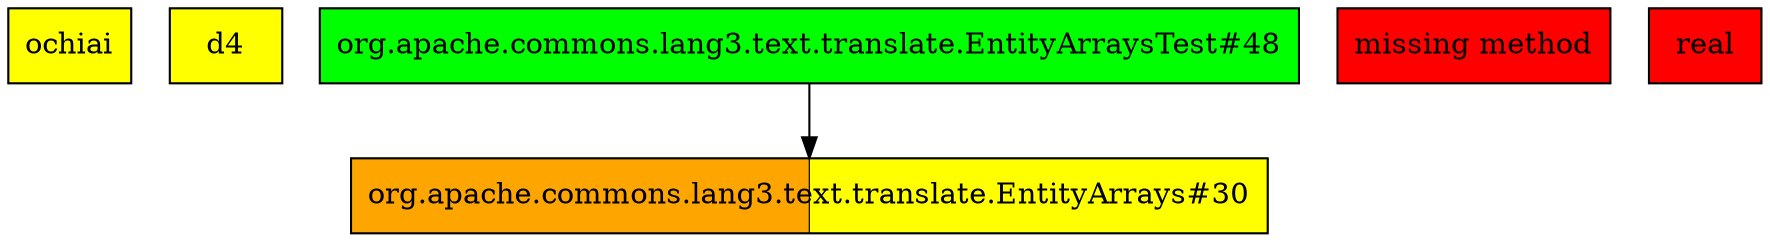 digraph enhanced {
	"ochiai" [style=striped shape=box fillcolor="yellow"];
	"d4" [style=striped shape=box fillcolor="yellow"];
	"org.apache.commons.lang3.text.translate.EntityArrays#30" [style=striped shape=box fillcolor="orange:yellow"];
	"missing method" [style=striped shape=box fillcolor="red"];
	"real" [style=striped shape=box fillcolor="red"];
	"org.apache.commons.lang3.text.translate.EntityArraysTest#48" [style=striped shape=box fillcolor="green"];
	"org.apache.commons.lang3.text.translate.EntityArraysTest#48" -> "org.apache.commons.lang3.text.translate.EntityArrays#30";
}
